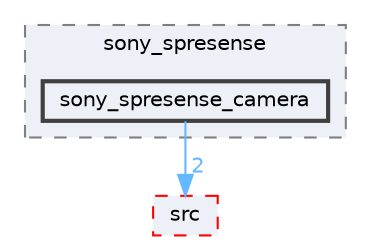 digraph "Face_Access_inferencing/examples/sony_spresense/sony_spresense_camera"
{
 // LATEX_PDF_SIZE
  bgcolor="transparent";
  edge [fontname=Helvetica,fontsize=10,labelfontname=Helvetica,labelfontsize=10];
  node [fontname=Helvetica,fontsize=10,shape=box,height=0.2,width=0.4];
  compound=true
  subgraph clusterdir_c30d5d5e6dc1566b4aa7a70ddb2d5655 {
    graph [ bgcolor="#edf0f7", pencolor="grey50", label="sony_spresense", fontname=Helvetica,fontsize=10 style="filled,dashed", URL="dir_c30d5d5e6dc1566b4aa7a70ddb2d5655.html",tooltip=""]
  dir_e3a4bd5614dc9075d5ed5a3566fd1d1e [label="sony_spresense_camera", fillcolor="#edf0f7", color="grey25", style="filled,bold", URL="dir_e3a4bd5614dc9075d5ed5a3566fd1d1e.html",tooltip=""];
  }
  dir_a10e16a828caf535b3ccf4484f92e610 [label="src", fillcolor="#edf0f7", color="red", style="filled,dashed", URL="dir_a10e16a828caf535b3ccf4484f92e610.html",tooltip=""];
  dir_e3a4bd5614dc9075d5ed5a3566fd1d1e->dir_a10e16a828caf535b3ccf4484f92e610 [headlabel="2", labeldistance=1.5 headhref="dir_000290_000302.html" href="dir_000290_000302.html" color="steelblue1" fontcolor="steelblue1"];
}
